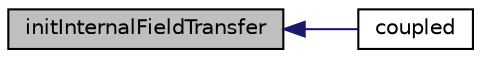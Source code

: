 digraph "initInternalFieldTransfer"
{
  bgcolor="transparent";
  edge [fontname="Helvetica",fontsize="10",labelfontname="Helvetica",labelfontsize="10"];
  node [fontname="Helvetica",fontsize="10",shape=record];
  rankdir="LR";
  Node29 [label="initInternalFieldTransfer",height=0.2,width=0.4,color="black", fillcolor="grey75", style="filled", fontcolor="black"];
  Node29 -> Node30 [dir="back",color="midnightblue",fontsize="10",style="solid",fontname="Helvetica"];
  Node30 [label="coupled",height=0.2,width=0.4,color="black",URL="$a23681.html#a39c01db0e66d00fe0621a0c7e5fc4ead",tooltip="Return true because this patch is coupled. "];
}
